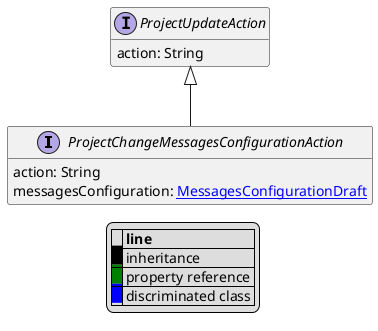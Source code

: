 @startuml

hide empty fields
hide empty methods
legend
|= |= line |
|<back:black>   </back>| inheritance |
|<back:green>   </back>| property reference |
|<back:blue>   </back>| discriminated class |
endlegend
interface ProjectChangeMessagesConfigurationAction [[ProjectChangeMessagesConfigurationAction.svg]] extends ProjectUpdateAction {
    action: String
    messagesConfiguration: [[MessagesConfigurationDraft.svg MessagesConfigurationDraft]]
}
interface ProjectUpdateAction [[ProjectUpdateAction.svg]]  {
    action: String
}





@enduml
